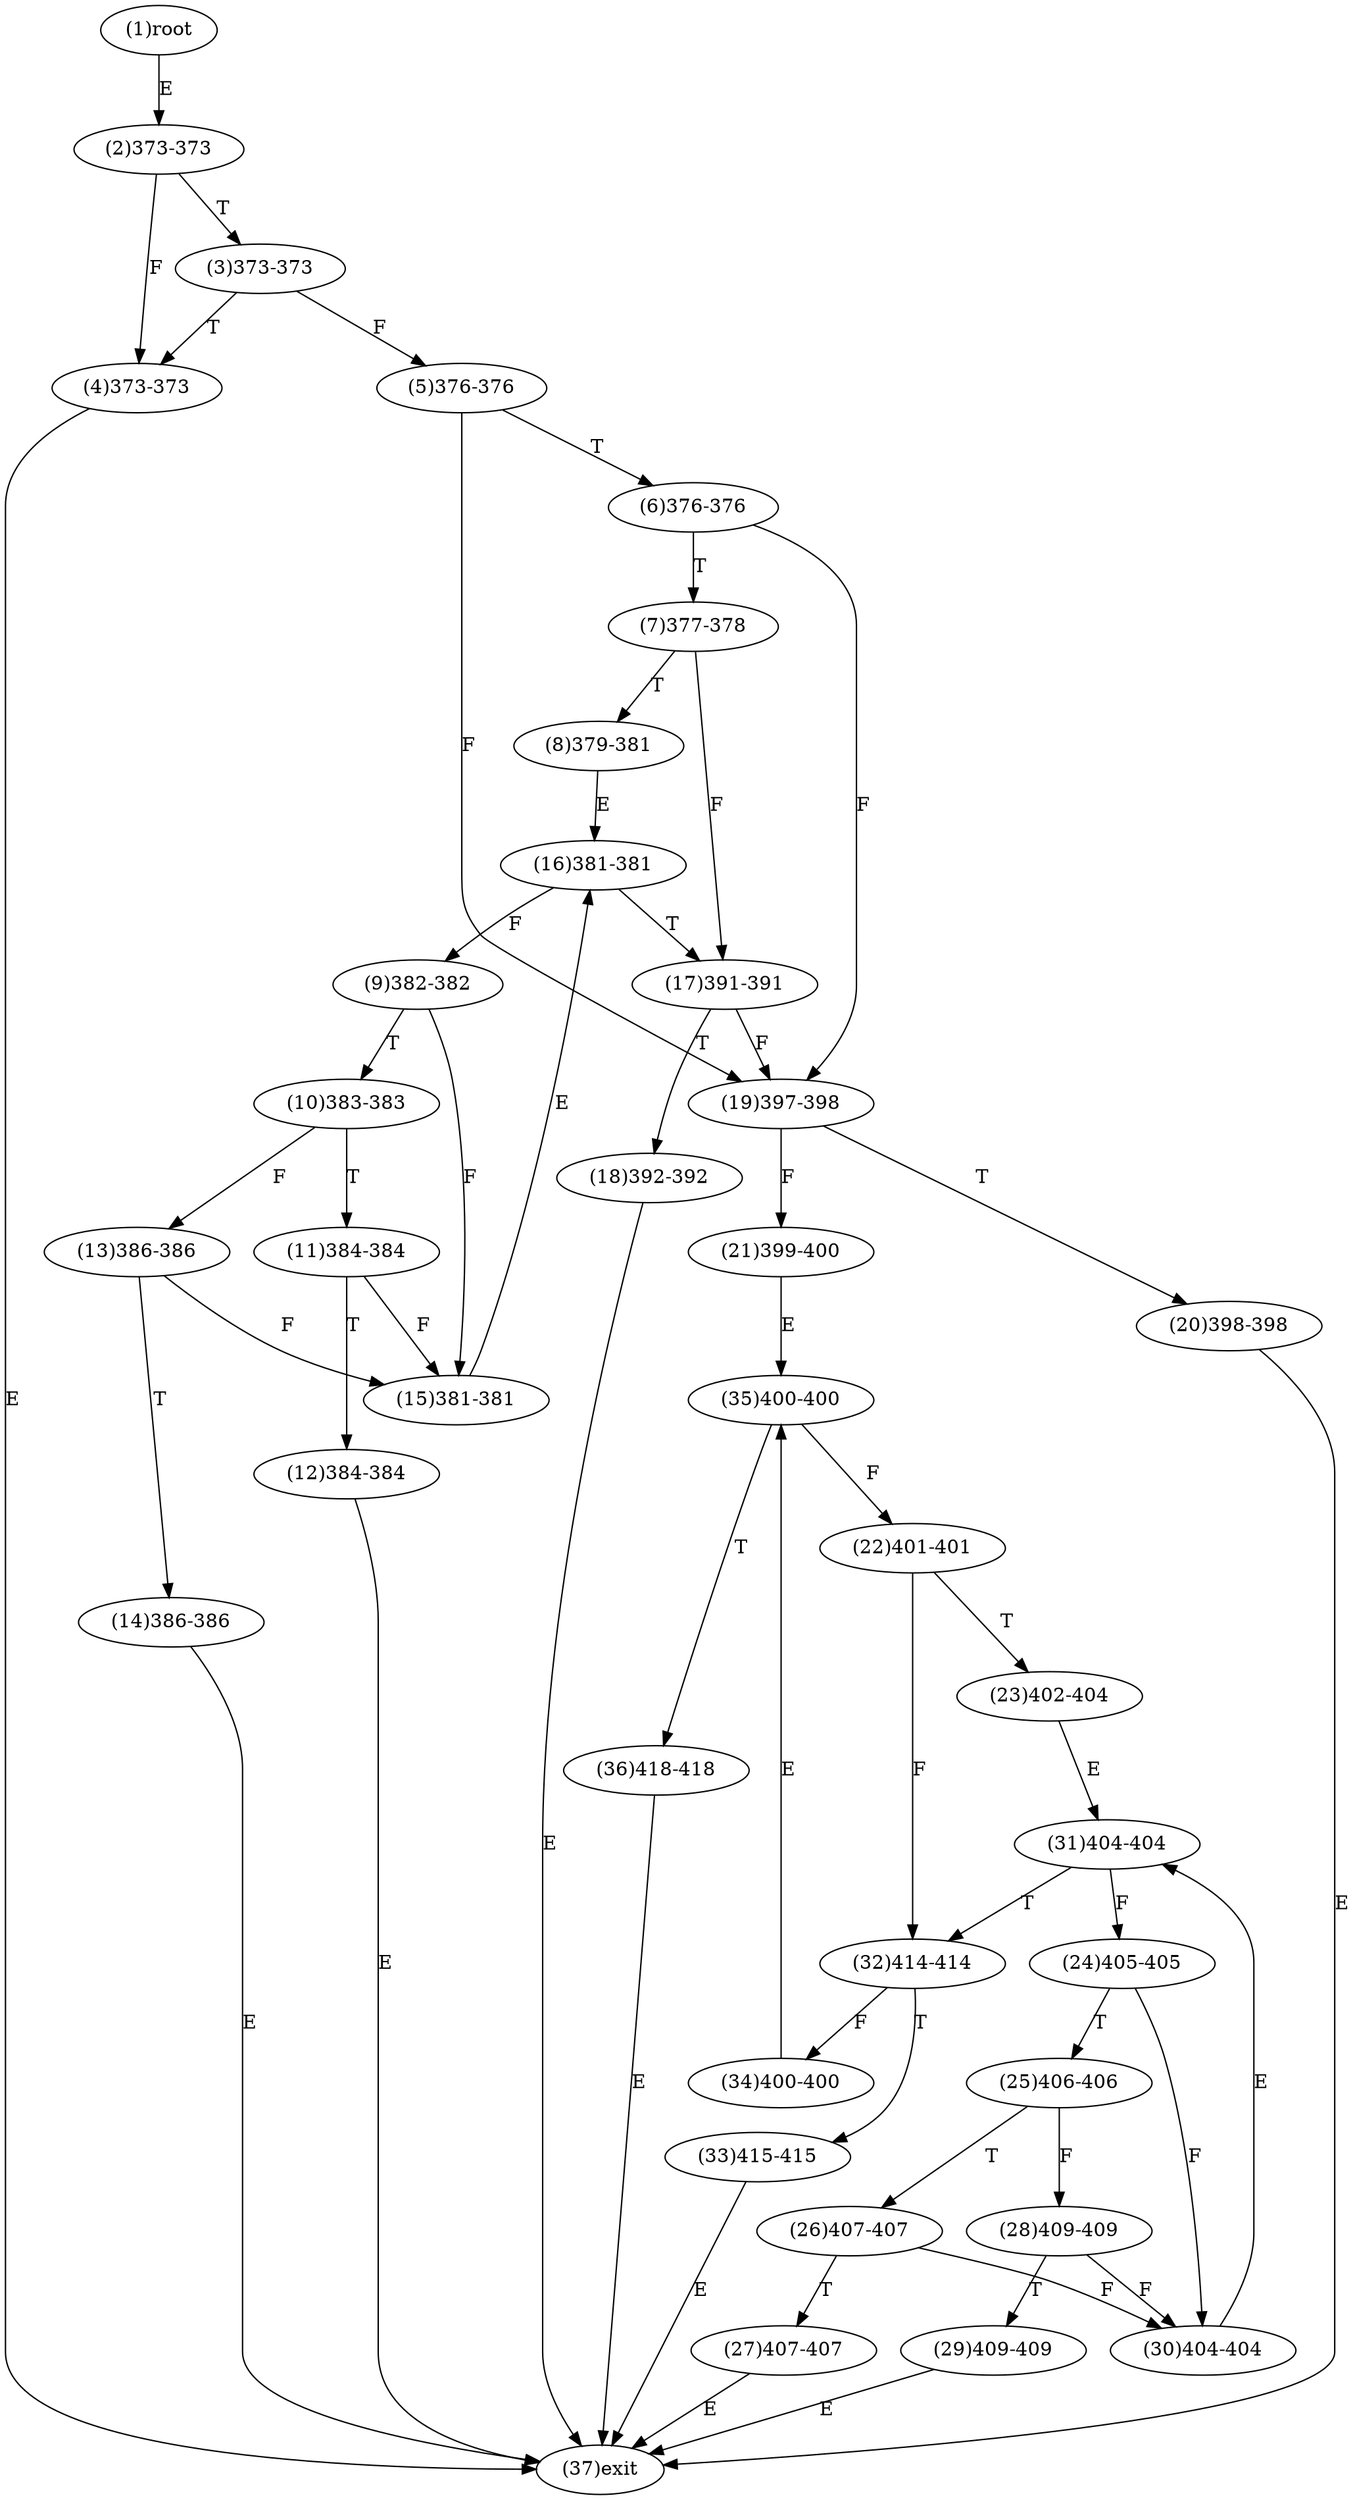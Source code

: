 digraph "" { 
1[ label="(1)root"];
2[ label="(2)373-373"];
3[ label="(3)373-373"];
4[ label="(4)373-373"];
5[ label="(5)376-376"];
6[ label="(6)376-376"];
7[ label="(7)377-378"];
8[ label="(8)379-381"];
9[ label="(9)382-382"];
10[ label="(10)383-383"];
11[ label="(11)384-384"];
12[ label="(12)384-384"];
13[ label="(13)386-386"];
14[ label="(14)386-386"];
15[ label="(15)381-381"];
17[ label="(17)391-391"];
16[ label="(16)381-381"];
19[ label="(19)397-398"];
18[ label="(18)392-392"];
21[ label="(21)399-400"];
20[ label="(20)398-398"];
23[ label="(23)402-404"];
22[ label="(22)401-401"];
25[ label="(25)406-406"];
24[ label="(24)405-405"];
27[ label="(27)407-407"];
26[ label="(26)407-407"];
29[ label="(29)409-409"];
28[ label="(28)409-409"];
31[ label="(31)404-404"];
30[ label="(30)404-404"];
34[ label="(34)400-400"];
35[ label="(35)400-400"];
32[ label="(32)414-414"];
33[ label="(33)415-415"];
36[ label="(36)418-418"];
37[ label="(37)exit"];
1->2[ label="E"];
2->4[ label="F"];
2->3[ label="T"];
3->5[ label="F"];
3->4[ label="T"];
4->37[ label="E"];
5->19[ label="F"];
5->6[ label="T"];
6->19[ label="F"];
6->7[ label="T"];
7->17[ label="F"];
7->8[ label="T"];
8->16[ label="E"];
9->15[ label="F"];
9->10[ label="T"];
10->13[ label="F"];
10->11[ label="T"];
11->15[ label="F"];
11->12[ label="T"];
12->37[ label="E"];
13->15[ label="F"];
13->14[ label="T"];
14->37[ label="E"];
15->16[ label="E"];
16->9[ label="F"];
16->17[ label="T"];
17->19[ label="F"];
17->18[ label="T"];
18->37[ label="E"];
19->21[ label="F"];
19->20[ label="T"];
20->37[ label="E"];
21->35[ label="E"];
22->32[ label="F"];
22->23[ label="T"];
23->31[ label="E"];
24->30[ label="F"];
24->25[ label="T"];
25->28[ label="F"];
25->26[ label="T"];
26->30[ label="F"];
26->27[ label="T"];
27->37[ label="E"];
28->30[ label="F"];
28->29[ label="T"];
29->37[ label="E"];
30->31[ label="E"];
31->24[ label="F"];
31->32[ label="T"];
32->34[ label="F"];
32->33[ label="T"];
33->37[ label="E"];
34->35[ label="E"];
35->22[ label="F"];
35->36[ label="T"];
36->37[ label="E"];
}